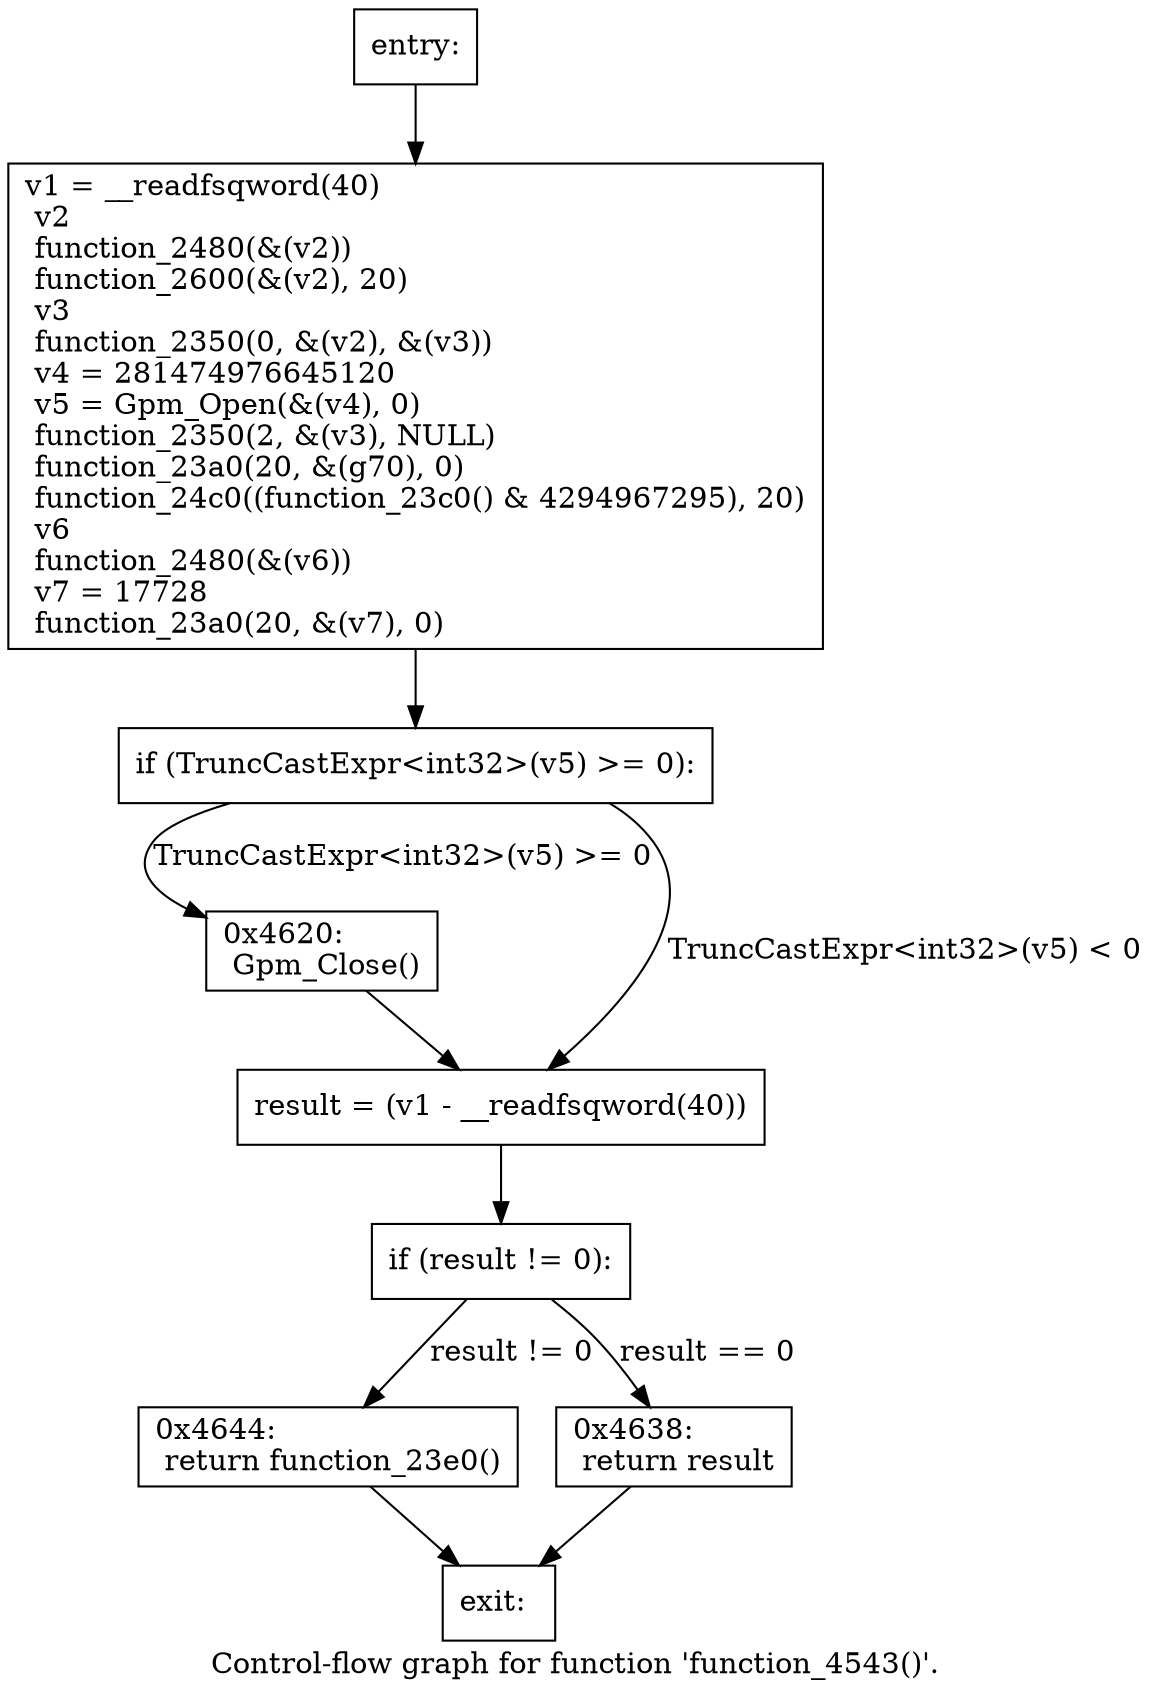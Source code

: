 digraph "Control-flow graph for function 'function_4543()'." {
  label="Control-flow graph for function 'function_4543()'.";
  node [shape=record];

  Node0771F610 [label="{entry:\l}"];
  Node0771F610 -> Node0771F418;
  Node0771F418 [label="{  v1 = __readfsqword(40)\l  v2\l  function_2480(&(v2))\l  function_2600(&(v2), 20)\l  v3\l  function_2350(0, &(v2), &(v3))\l  v4 = 281474976645120\l  v5 = Gpm_Open(&(v4), 0)\l  function_2350(2, &(v3), NULL)\l  function_23a0(20, &(g70), 0)\l  function_24c0((function_23c0() & 4294967295), 20)\l  v6\l  function_2480(&(v6))\l  v7 = 17728\l  function_23a0(20, &(v7), 0)\l}"];
  Node0771F418 -> Node0771FF58;
  Node0771FF58 [label="{  if (TruncCastExpr\<int32\>(v5) \>= 0):\l}"];
  Node0771FF58 -> Node07720108 [label="TruncCastExpr\<int32\>(v5) \>= 0"];
  Node0771FF58 -> Node077200C0 [label="TruncCastExpr\<int32\>(v5) \< 0"];
  Node07720108 [label="{0x4620:\l  Gpm_Close()\l}"];
  Node07720108 -> Node077200C0;
  Node077200C0 [label="{  result = (v1 - __readfsqword(40))\l}"];
  Node077200C0 -> Node07720228;
  Node07720228 [label="{  if (result != 0):\l}"];
  Node07720228 -> Node07720270 [label="result != 0"];
  Node07720228 -> Node0771FFE8 [label="result == 0"];
  Node07720270 [label="{0x4644:\l  return function_23e0()\l}"];
  Node07720270 -> Node0771F388;
  Node0771FFE8 [label="{0x4638:\l  return result\l}"];
  Node0771FFE8 -> Node0771F388;
  Node0771F388 [label="{exit:\l}"];

}
